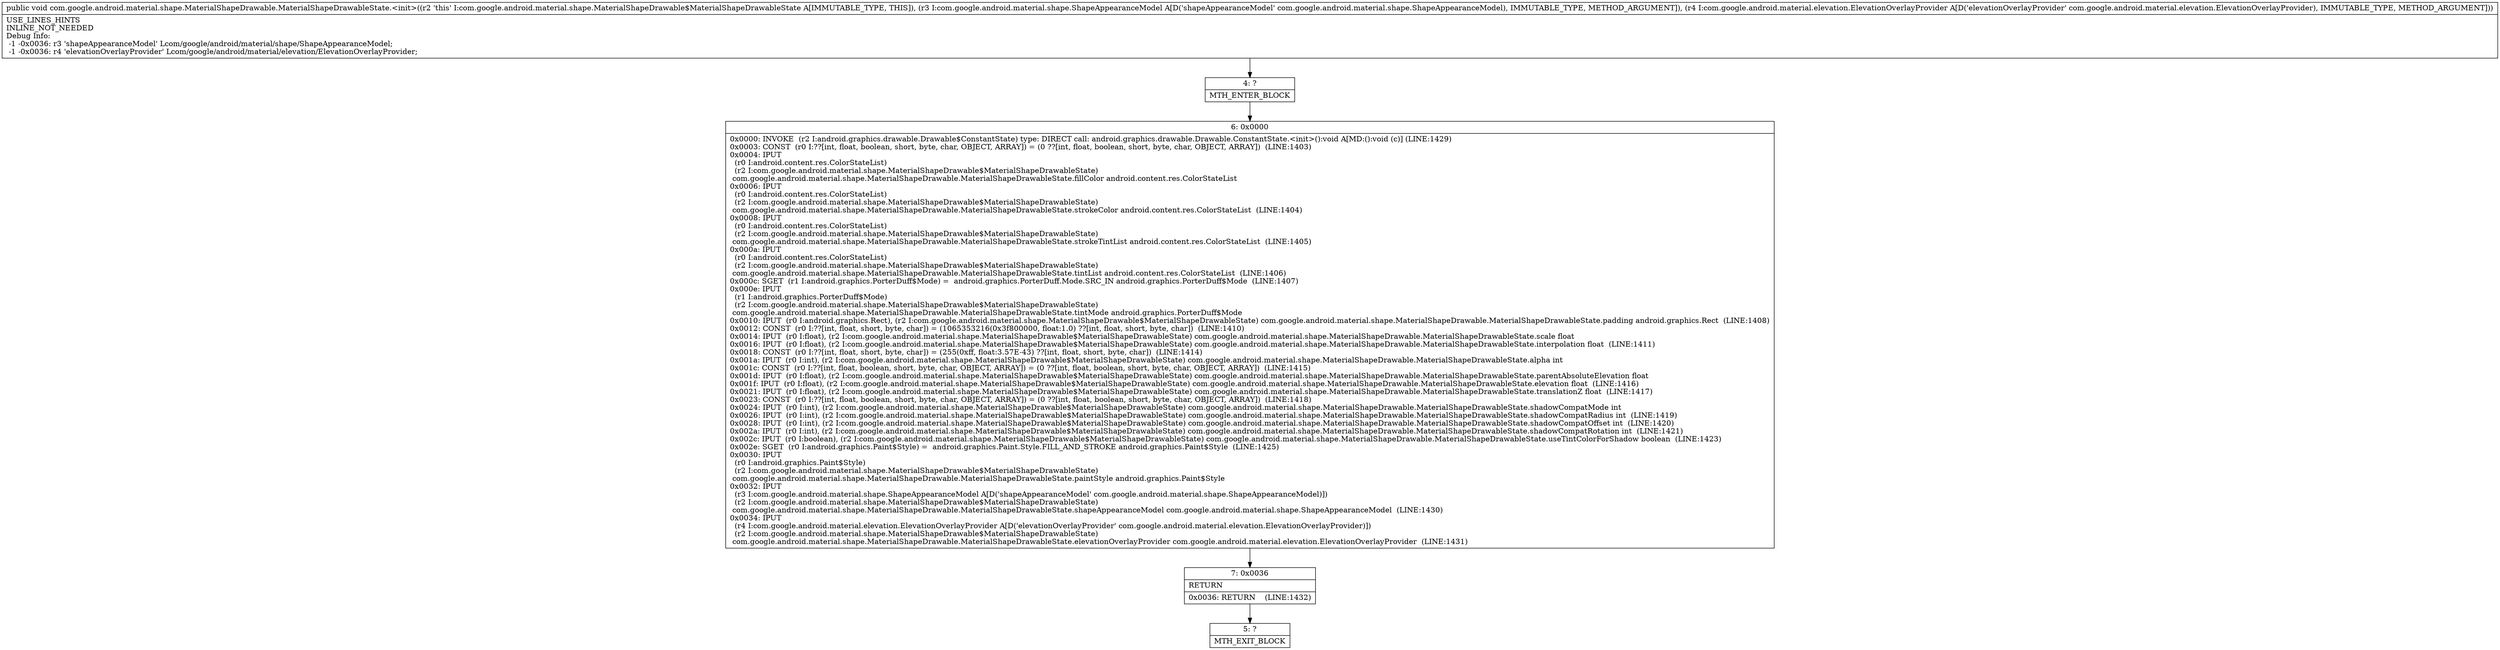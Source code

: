 digraph "CFG forcom.google.android.material.shape.MaterialShapeDrawable.MaterialShapeDrawableState.\<init\>(Lcom\/google\/android\/material\/shape\/ShapeAppearanceModel;Lcom\/google\/android\/material\/elevation\/ElevationOverlayProvider;)V" {
Node_4 [shape=record,label="{4\:\ ?|MTH_ENTER_BLOCK\l}"];
Node_6 [shape=record,label="{6\:\ 0x0000|0x0000: INVOKE  (r2 I:android.graphics.drawable.Drawable$ConstantState) type: DIRECT call: android.graphics.drawable.Drawable.ConstantState.\<init\>():void A[MD:():void (c)] (LINE:1429)\l0x0003: CONST  (r0 I:??[int, float, boolean, short, byte, char, OBJECT, ARRAY]) = (0 ??[int, float, boolean, short, byte, char, OBJECT, ARRAY])  (LINE:1403)\l0x0004: IPUT  \l  (r0 I:android.content.res.ColorStateList)\l  (r2 I:com.google.android.material.shape.MaterialShapeDrawable$MaterialShapeDrawableState)\l com.google.android.material.shape.MaterialShapeDrawable.MaterialShapeDrawableState.fillColor android.content.res.ColorStateList \l0x0006: IPUT  \l  (r0 I:android.content.res.ColorStateList)\l  (r2 I:com.google.android.material.shape.MaterialShapeDrawable$MaterialShapeDrawableState)\l com.google.android.material.shape.MaterialShapeDrawable.MaterialShapeDrawableState.strokeColor android.content.res.ColorStateList  (LINE:1404)\l0x0008: IPUT  \l  (r0 I:android.content.res.ColorStateList)\l  (r2 I:com.google.android.material.shape.MaterialShapeDrawable$MaterialShapeDrawableState)\l com.google.android.material.shape.MaterialShapeDrawable.MaterialShapeDrawableState.strokeTintList android.content.res.ColorStateList  (LINE:1405)\l0x000a: IPUT  \l  (r0 I:android.content.res.ColorStateList)\l  (r2 I:com.google.android.material.shape.MaterialShapeDrawable$MaterialShapeDrawableState)\l com.google.android.material.shape.MaterialShapeDrawable.MaterialShapeDrawableState.tintList android.content.res.ColorStateList  (LINE:1406)\l0x000c: SGET  (r1 I:android.graphics.PorterDuff$Mode) =  android.graphics.PorterDuff.Mode.SRC_IN android.graphics.PorterDuff$Mode  (LINE:1407)\l0x000e: IPUT  \l  (r1 I:android.graphics.PorterDuff$Mode)\l  (r2 I:com.google.android.material.shape.MaterialShapeDrawable$MaterialShapeDrawableState)\l com.google.android.material.shape.MaterialShapeDrawable.MaterialShapeDrawableState.tintMode android.graphics.PorterDuff$Mode \l0x0010: IPUT  (r0 I:android.graphics.Rect), (r2 I:com.google.android.material.shape.MaterialShapeDrawable$MaterialShapeDrawableState) com.google.android.material.shape.MaterialShapeDrawable.MaterialShapeDrawableState.padding android.graphics.Rect  (LINE:1408)\l0x0012: CONST  (r0 I:??[int, float, short, byte, char]) = (1065353216(0x3f800000, float:1.0) ??[int, float, short, byte, char])  (LINE:1410)\l0x0014: IPUT  (r0 I:float), (r2 I:com.google.android.material.shape.MaterialShapeDrawable$MaterialShapeDrawableState) com.google.android.material.shape.MaterialShapeDrawable.MaterialShapeDrawableState.scale float \l0x0016: IPUT  (r0 I:float), (r2 I:com.google.android.material.shape.MaterialShapeDrawable$MaterialShapeDrawableState) com.google.android.material.shape.MaterialShapeDrawable.MaterialShapeDrawableState.interpolation float  (LINE:1411)\l0x0018: CONST  (r0 I:??[int, float, short, byte, char]) = (255(0xff, float:3.57E\-43) ??[int, float, short, byte, char])  (LINE:1414)\l0x001a: IPUT  (r0 I:int), (r2 I:com.google.android.material.shape.MaterialShapeDrawable$MaterialShapeDrawableState) com.google.android.material.shape.MaterialShapeDrawable.MaterialShapeDrawableState.alpha int \l0x001c: CONST  (r0 I:??[int, float, boolean, short, byte, char, OBJECT, ARRAY]) = (0 ??[int, float, boolean, short, byte, char, OBJECT, ARRAY])  (LINE:1415)\l0x001d: IPUT  (r0 I:float), (r2 I:com.google.android.material.shape.MaterialShapeDrawable$MaterialShapeDrawableState) com.google.android.material.shape.MaterialShapeDrawable.MaterialShapeDrawableState.parentAbsoluteElevation float \l0x001f: IPUT  (r0 I:float), (r2 I:com.google.android.material.shape.MaterialShapeDrawable$MaterialShapeDrawableState) com.google.android.material.shape.MaterialShapeDrawable.MaterialShapeDrawableState.elevation float  (LINE:1416)\l0x0021: IPUT  (r0 I:float), (r2 I:com.google.android.material.shape.MaterialShapeDrawable$MaterialShapeDrawableState) com.google.android.material.shape.MaterialShapeDrawable.MaterialShapeDrawableState.translationZ float  (LINE:1417)\l0x0023: CONST  (r0 I:??[int, float, boolean, short, byte, char, OBJECT, ARRAY]) = (0 ??[int, float, boolean, short, byte, char, OBJECT, ARRAY])  (LINE:1418)\l0x0024: IPUT  (r0 I:int), (r2 I:com.google.android.material.shape.MaterialShapeDrawable$MaterialShapeDrawableState) com.google.android.material.shape.MaterialShapeDrawable.MaterialShapeDrawableState.shadowCompatMode int \l0x0026: IPUT  (r0 I:int), (r2 I:com.google.android.material.shape.MaterialShapeDrawable$MaterialShapeDrawableState) com.google.android.material.shape.MaterialShapeDrawable.MaterialShapeDrawableState.shadowCompatRadius int  (LINE:1419)\l0x0028: IPUT  (r0 I:int), (r2 I:com.google.android.material.shape.MaterialShapeDrawable$MaterialShapeDrawableState) com.google.android.material.shape.MaterialShapeDrawable.MaterialShapeDrawableState.shadowCompatOffset int  (LINE:1420)\l0x002a: IPUT  (r0 I:int), (r2 I:com.google.android.material.shape.MaterialShapeDrawable$MaterialShapeDrawableState) com.google.android.material.shape.MaterialShapeDrawable.MaterialShapeDrawableState.shadowCompatRotation int  (LINE:1421)\l0x002c: IPUT  (r0 I:boolean), (r2 I:com.google.android.material.shape.MaterialShapeDrawable$MaterialShapeDrawableState) com.google.android.material.shape.MaterialShapeDrawable.MaterialShapeDrawableState.useTintColorForShadow boolean  (LINE:1423)\l0x002e: SGET  (r0 I:android.graphics.Paint$Style) =  android.graphics.Paint.Style.FILL_AND_STROKE android.graphics.Paint$Style  (LINE:1425)\l0x0030: IPUT  \l  (r0 I:android.graphics.Paint$Style)\l  (r2 I:com.google.android.material.shape.MaterialShapeDrawable$MaterialShapeDrawableState)\l com.google.android.material.shape.MaterialShapeDrawable.MaterialShapeDrawableState.paintStyle android.graphics.Paint$Style \l0x0032: IPUT  \l  (r3 I:com.google.android.material.shape.ShapeAppearanceModel A[D('shapeAppearanceModel' com.google.android.material.shape.ShapeAppearanceModel)])\l  (r2 I:com.google.android.material.shape.MaterialShapeDrawable$MaterialShapeDrawableState)\l com.google.android.material.shape.MaterialShapeDrawable.MaterialShapeDrawableState.shapeAppearanceModel com.google.android.material.shape.ShapeAppearanceModel  (LINE:1430)\l0x0034: IPUT  \l  (r4 I:com.google.android.material.elevation.ElevationOverlayProvider A[D('elevationOverlayProvider' com.google.android.material.elevation.ElevationOverlayProvider)])\l  (r2 I:com.google.android.material.shape.MaterialShapeDrawable$MaterialShapeDrawableState)\l com.google.android.material.shape.MaterialShapeDrawable.MaterialShapeDrawableState.elevationOverlayProvider com.google.android.material.elevation.ElevationOverlayProvider  (LINE:1431)\l}"];
Node_7 [shape=record,label="{7\:\ 0x0036|RETURN\l|0x0036: RETURN    (LINE:1432)\l}"];
Node_5 [shape=record,label="{5\:\ ?|MTH_EXIT_BLOCK\l}"];
MethodNode[shape=record,label="{public void com.google.android.material.shape.MaterialShapeDrawable.MaterialShapeDrawableState.\<init\>((r2 'this' I:com.google.android.material.shape.MaterialShapeDrawable$MaterialShapeDrawableState A[IMMUTABLE_TYPE, THIS]), (r3 I:com.google.android.material.shape.ShapeAppearanceModel A[D('shapeAppearanceModel' com.google.android.material.shape.ShapeAppearanceModel), IMMUTABLE_TYPE, METHOD_ARGUMENT]), (r4 I:com.google.android.material.elevation.ElevationOverlayProvider A[D('elevationOverlayProvider' com.google.android.material.elevation.ElevationOverlayProvider), IMMUTABLE_TYPE, METHOD_ARGUMENT]))  | USE_LINES_HINTS\lINLINE_NOT_NEEDED\lDebug Info:\l  \-1 \-0x0036: r3 'shapeAppearanceModel' Lcom\/google\/android\/material\/shape\/ShapeAppearanceModel;\l  \-1 \-0x0036: r4 'elevationOverlayProvider' Lcom\/google\/android\/material\/elevation\/ElevationOverlayProvider;\l}"];
MethodNode -> Node_4;Node_4 -> Node_6;
Node_6 -> Node_7;
Node_7 -> Node_5;
}


